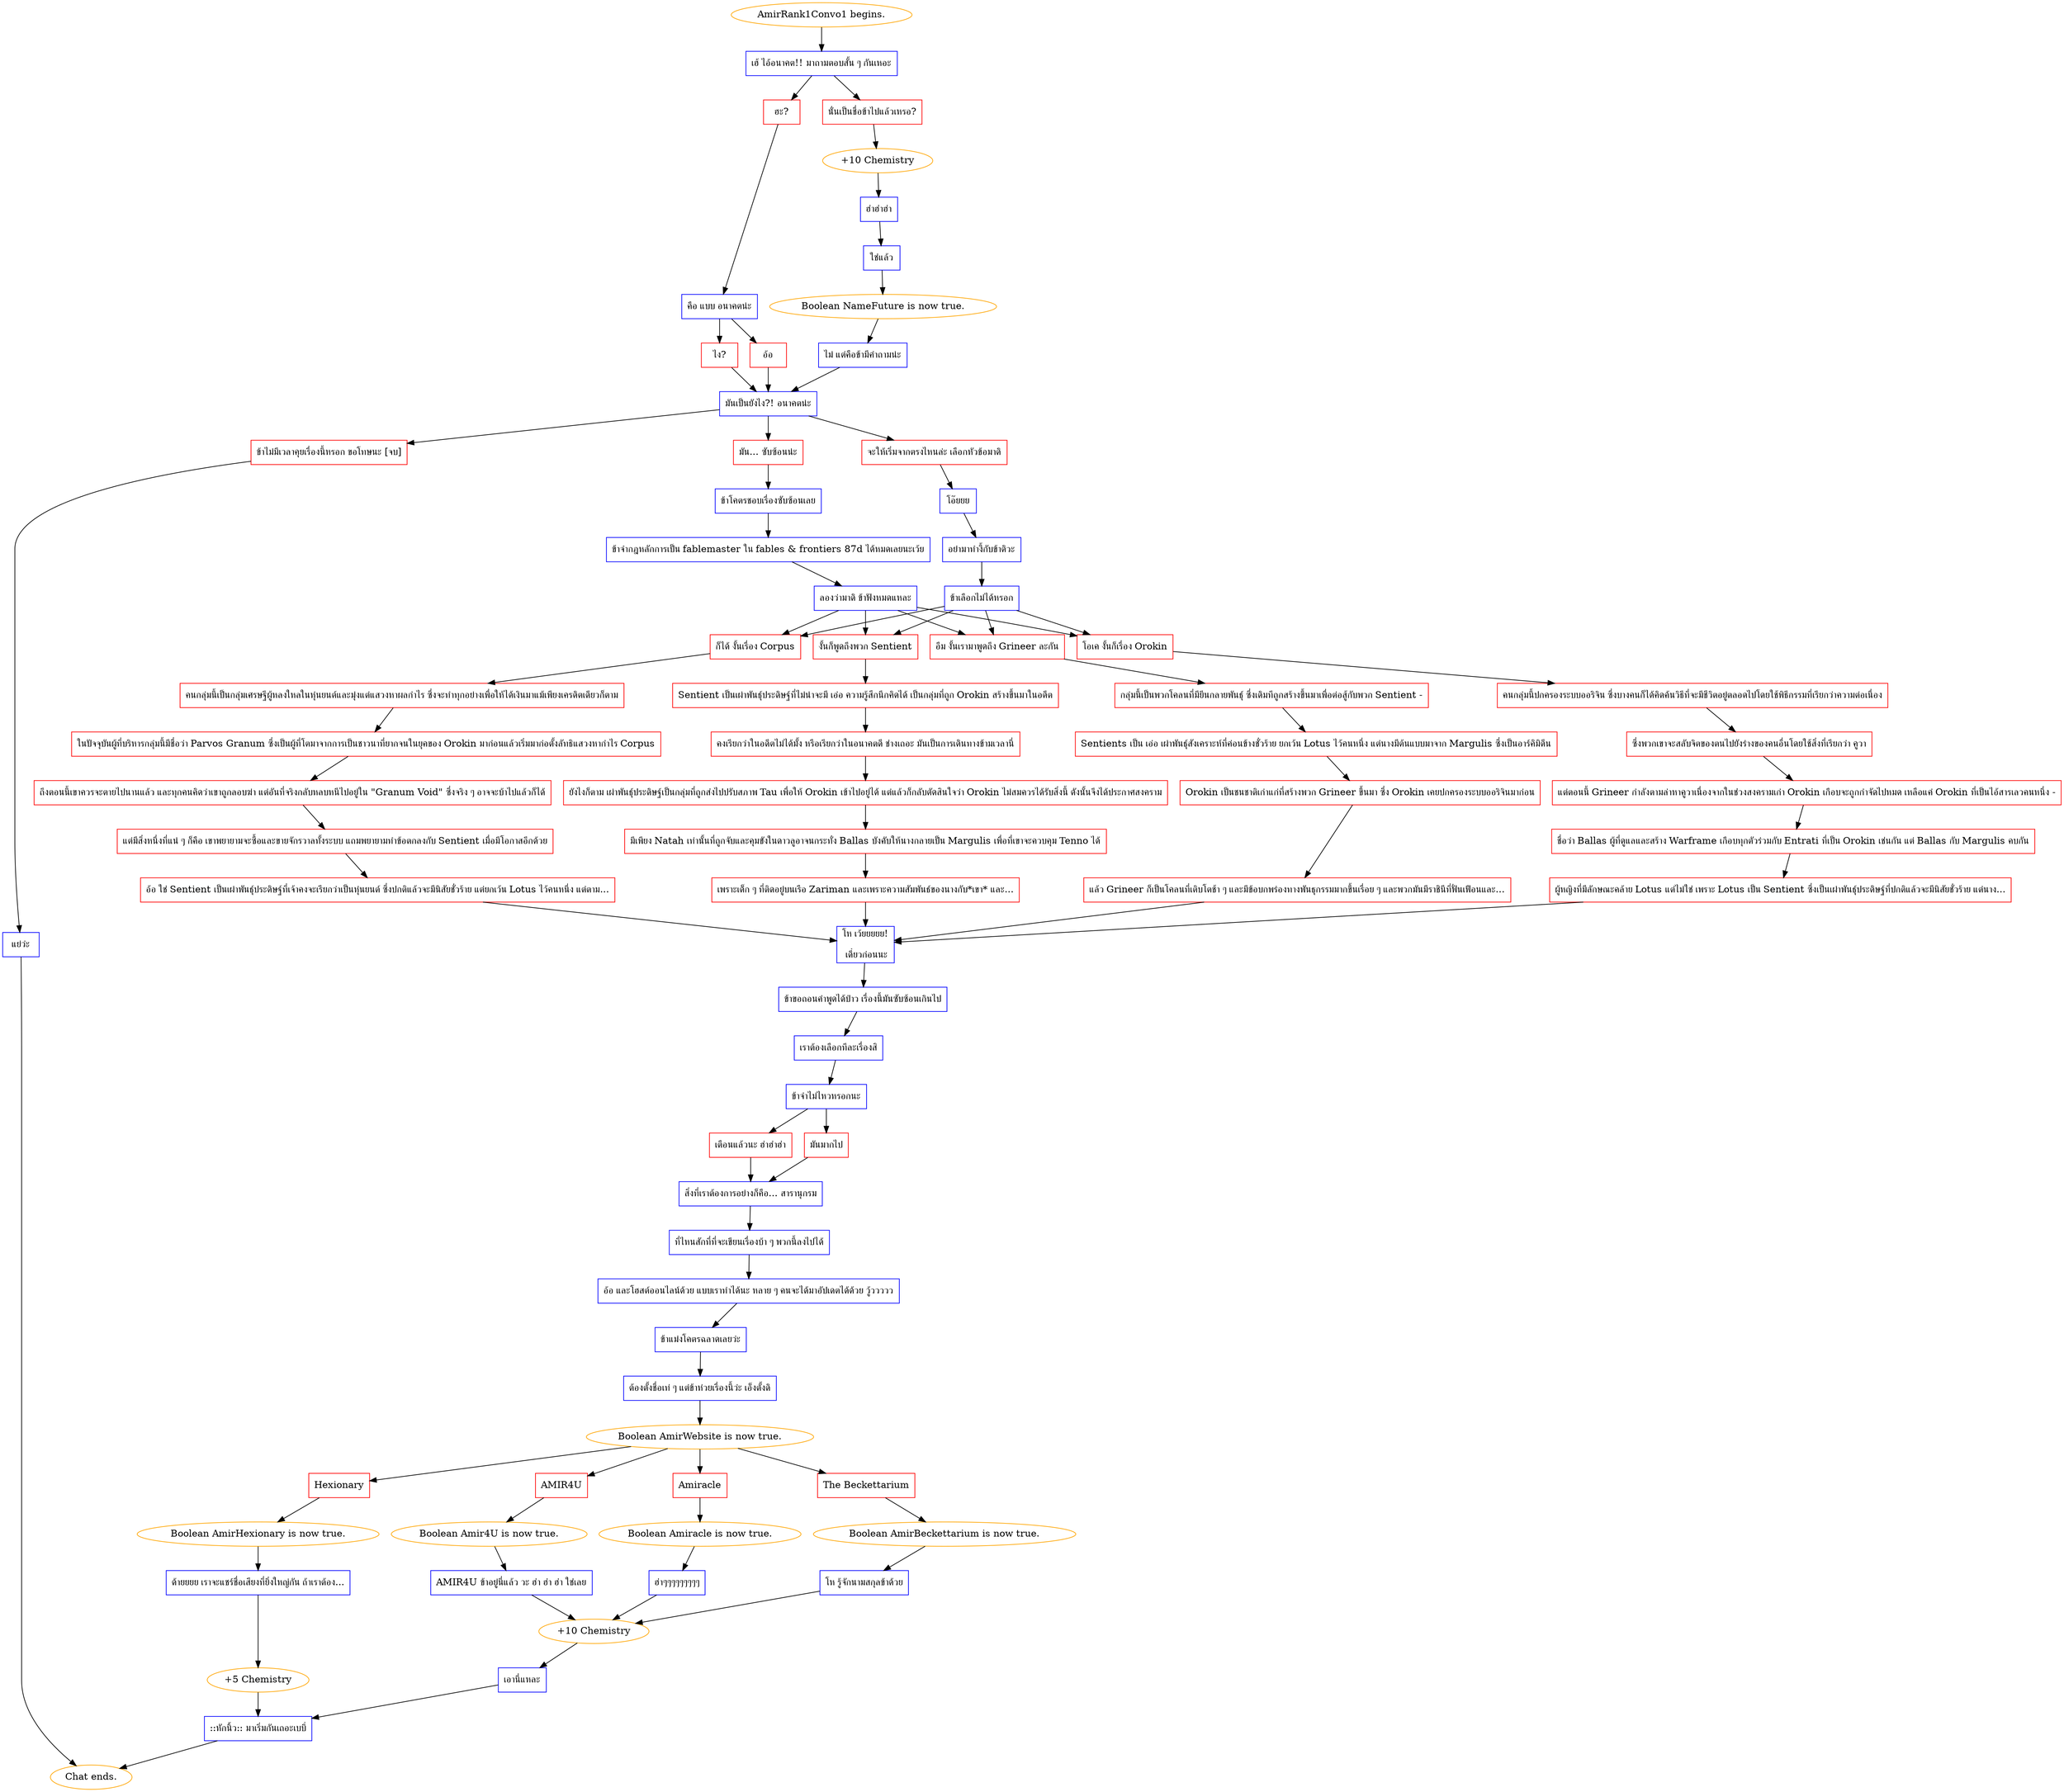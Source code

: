 digraph {
	"AmirRank1Convo1 begins." [color=orange];
		"AmirRank1Convo1 begins." -> j2173147509;
	j2173147509 [label="เฮ้ ไอ้อนาคต!! มาถามตอบสั้น ๆ กันเหอะ",shape=box,color=blue];
		j2173147509 -> j3684548446;
		j2173147509 -> j2247152127;
	j3684548446 [label="ฮะ?",shape=box,color=red];
		j3684548446 -> j3497796492;
	j2247152127 [label="นั่นเป็นชื่อข้าไปแล้วเหรอ?",shape=box,color=red];
		j2247152127 -> j1818355034;
	j3497796492 [label="คือ แบบ อนาคตน่ะ",shape=box,color=blue];
		j3497796492 -> j1227203685;
		j3497796492 -> j3238611543;
	j1818355034 [label="+10 Chemistry",color=orange];
		j1818355034 -> j738878450;
	j1227203685 [label="อ้อ",shape=box,color=red];
		j1227203685 -> j99163546;
	j3238611543 [label="ไง?",shape=box,color=red];
		j3238611543 -> j99163546;
	j738878450 [label="ฮ่าฮ่าฮ่า",shape=box,color=blue];
		j738878450 -> j3594189425;
	j99163546 [label="มันเป็นยังไง?! อนาคตน่ะ",shape=box,color=blue];
		j99163546 -> j3061401867;
		j99163546 -> j1477247130;
		j99163546 -> j3571506366;
	j3594189425 [label="ใช่แล้ว",shape=box,color=blue];
		j3594189425 -> j3247842694;
	j3061401867 [label="จะให้เริ่มจากตรงไหนล่ะ เลือกหัวข้อมาดิ",shape=box,color=red];
		j3061401867 -> j2781664323;
	j1477247130 [label="มัน... ซับซ้อนน่ะ",shape=box,color=red];
		j1477247130 -> j2938266574;
	j3571506366 [label="ข้าไม่มีเวลาคุยเรื่องนี้หรอก ขอโทษนะ [จบ]",shape=box,color=red];
		j3571506366 -> j2549377518;
	j3247842694 [label="Boolean NameFuture is now true.",color=orange];
		j3247842694 -> j1569777125;
	j2781664323 [label="โอ๊ยยย",shape=box,color=blue];
		j2781664323 -> j940792513;
	j2938266574 [label="ข้าโคตรชอบเรื่องซับซ้อนเลย",shape=box,color=blue];
		j2938266574 -> j2054375894;
	j2549377518 [label="แย่ว่ะ",shape=box,color=blue];
		j2549377518 -> "Chat ends.";
	j1569777125 [label="ไม่ แต่คือข้ามีคำถามน่ะ",shape=box,color=blue];
		j1569777125 -> j99163546;
	j940792513 [label="อย่ามาทำงี้กับข้าดิวะ",shape=box,color=blue];
		j940792513 -> j256262661;
	j2054375894 [label="ข้าจำกฎหลักการเป็น fablemaster ใน fables & frontiers 87d ได้หมดเลยนะเว้ย",shape=box,color=blue];
		j2054375894 -> j9065362;
	"Chat ends." [color=orange];
	j256262661 [label="ข้าเลือกไม่ได้หรอก",shape=box,color=blue];
		j256262661 -> j4207527752;
		j256262661 -> j2524095289;
		j256262661 -> j958573757;
		j256262661 -> j3132627737;
	j9065362 [label="ลองว่ามาดิ ข้าฟังหมดแหละ",shape=box,color=blue];
		j9065362 -> j4207527752;
		j9065362 -> j2524095289;
		j9065362 -> j958573757;
		j9065362 -> j3132627737;
	j4207527752 [label="โอเค งั้นก็เรื่อง Orokin",shape=box,color=red];
		j4207527752 -> j2081775096;
	j2524095289 [label="ก็ได้ งั้นเรื่อง Corpus",shape=box,color=red];
		j2524095289 -> j2817381084;
	j958573757 [label="อืม งั้นเรามาพูดถึง Grineer ละกัน",shape=box,color=red];
		j958573757 -> j916628077;
	j3132627737 [label="งั้นก็พูดถึงพวก Sentient",shape=box,color=red];
		j3132627737 -> j3678363247;
	j2081775096 [label="คนกลุ่มนี้ปกครองระบบออริจิน ซึ่งบางคนก็ได้คิดค้นวิธีที่จะมีชีวิตอยู่ตลอดไปโดยใช้พิธีกรรมที่เรียกว่าความต่อเนื่อง",shape=box,color=red];
		j2081775096 -> j2739453725;
	j2817381084 [label="คนกลุ่มนี้เป็นกลุ่มเศรษฐีผู้หลงใหลในหุ่นยนต์และมุ่งแต่แสวงหาผลกำไร ซึ่งจะทำทุกอย่างเพื่อให้ได้เงินมาแม้เพียงเครดิตเดียวก็ตาม",shape=box,color=red];
		j2817381084 -> j1939632876;
	j916628077 [label="กลุ่มนี้เป็นพวกโคลนที่มียีนกลายพันธุ์ ซึ่งเดิมทีถูกสร้างขึ้นมาเพื่อต่อสู้กับพวก Sentient -",shape=box,color=red];
		j916628077 -> j862663737;
	j3678363247 [label="Sentient เป็นเผ่าพันธุ์ประดิษฐ์ที่ไม่น่าจะมี เอ่อ ความรู้สึกนึกคิดได้ เป็นกลุ่มที่ถูก Orokin สร้างขึ้นมาในอดีต",shape=box,color=red];
		j3678363247 -> j3226540597;
	j2739453725 [label="ซึ่งพวกเขาจะสลับจิตของตนไปยังร่างของคนอื่นโดยใช้สิ่งที่เรียกว่า คูวา",shape=box,color=red];
		j2739453725 -> j2069779780;
	j1939632876 [label="ในปัจจุบันผู้ที่บริหารกลุ่มนี้มีชื่อว่า Parvos Granum ซึ่งเป็นผู้ที่โตมาจากการเป็นชาวนาที่ยากจนในยุคของ Orokin มาก่อนแล้วเริ่มมาก่อตั้งลัทธิแสวงหากำไร Corpus",shape=box,color=red];
		j1939632876 -> j2271764269;
	j862663737 [label="Sentients เป็น เอ่อ เผ่าพันธุ์สังเคราะห์ที่ค่อนข้างชั่วร้าย ยกเว้น Lotus ไว้คนหนึ่ง แต่นางมีต้นแบบมาจาก Margulis ซึ่งเป็นอาร์คิมิดีน",shape=box,color=red];
		j862663737 -> j3598032811;
	j3226540597 [label="คงเรียกว่าในอดีตไม่ได้มั้ง หรือเรียกว่าในอนาคตดี ช่างเถอะ มันเป็นการเดินทางข้ามเวลานี่",shape=box,color=red];
		j3226540597 -> j3951846037;
	j2069779780 [label="แต่ตอนนี้ Grineer กำลังตามล่าหาคูวาเนื่องจากในช่วงสงครามเก่า Orokin เกือบจะถูกกำจัดไปหมด เหลือแค่ Orokin ที่เป็นไอ้สารเลวคนหนึ่ง -",shape=box,color=red];
		j2069779780 -> j3976292308;
	j2271764269 [label="ถึงตอนนี้เขาควรจะตายไปนานแล้ว และทุกคนคิดว่าเขาถูกลอบฆ่า แต่อันที่จริงกลับหลบหนีไปอยู่ใน \"Granum Void\" ซึ่งจริง ๆ อาจจะบ้าไปแล้วก็ได้",shape=box,color=red];
		j2271764269 -> j3420245952;
	j3598032811 [label="Orokin เป็นชนชาติเก่าแก่ที่สร้างพวก Grineer ขึ้นมา ซึ่ง Orokin เคยปกครองระบบออริจินมาก่อน",shape=box,color=red];
		j3598032811 -> j2304293072;
	j3951846037 [label="ยังไงก็ตาม เผ่าพันธุ์ประดิษฐ์เป็นกลุ่มที่ถูกส่งไปปรับสภาพ Tau เพื่อให้ Orokin เข้าไปอยู่ได้ แต่แล้วก็กลับตัดสินใจว่า Orokin ไม่สมควรได้รับสิ่งนี้ ดังนั้นจึงได้ประกาศสงคราม",shape=box,color=red];
		j3951846037 -> j3098005015;
	j3976292308 [label="ชื่อว่า Ballas ผู้ที่ดูแลและสร้าง Warframe เกือบทุกตัวร่วมกับ Entrati ที่เป็น Orokin เช่นกัน แต่ Ballas กับ Margulis คบกัน",shape=box,color=red];
		j3976292308 -> j2389610866;
	j3420245952 [label="แต่มีสิ่งหนึ่งที่แน่ ๆ ก็คือ เขาพยายามจะซื้อและขายจักรวาลทั้งระบบ แถมพยายามทำข้อตกลงกับ Sentient เมื่อมีโอกาสอีกด้วย",shape=box,color=red];
		j3420245952 -> j483619576;
	j2304293072 [label="แล้ว Grineer ก็เป็นโคลนที่เติบโตช้า ๆ และมีข้อบกพร่องทางพันธุกรรมมากขึ้นเรื่อย ๆ และพวกมันมีราชินีที่ฟั่นเฟือนและ...",shape=box,color=red];
		j2304293072 -> j2383304884;
	j3098005015 [label="มีเพียง Natah เท่านั้นที่ถูกจับและคุมขังในดาวลูอาจนกระทั่ง Ballas บังคับให้นางกลายเป็น Margulis เพื่อที่เขาจะควบคุม Tenno ได้",shape=box,color=red];
		j3098005015 -> j2497596341;
	j2389610866 [label="ผู้หญิงที่มีลักษณะคล้าย Lotus แต่ไม่ใช่ เพราะ Lotus เป็น Sentient ซึ่งเป็นเผ่าพันธุ์ประดิษฐ์ที่ปกติแล้วจะมีนิสัยชั่วร้าย แต่นาง...",shape=box,color=red];
		j2389610866 -> j2383304884;
	j483619576 [label="อ้อ ใช่ Sentient เป็นเผ่าพันธุ์ประดิษฐ์ที่เจ้าคงจะเรียกว่าเป็นหุ่นยนต์ ซึ่งปกติแล้วจะมีนิสัยชั่วร้าย แต่ยกเว้น Lotus ไว้คนหนึ่ง แต่ตาม...",shape=box,color=red];
		j483619576 -> j2383304884;
	j2383304884 [label="โห เว้ยยยยย!
 เดี๋ยวก่อนนะ",shape=box,color=blue];
		j2383304884 -> j3056895214;
	j2497596341 [label="เพราะเด็ก ๆ ที่ติดอยู่บนเรือ Zariman และเพราะความสัมพันธ์ของนางกับ*เขา* และ...",shape=box,color=red];
		j2497596341 -> j2383304884;
	j3056895214 [label="ข้าขอถอนคำพูดได้ป่าว เรื่องนี้มันซับซ้อนเกินไป",shape=box,color=blue];
		j3056895214 -> j920903151;
	j920903151 [label="เราต้องเลือกทีละเรื่องสิ",shape=box,color=blue];
		j920903151 -> j4187733092;
	j4187733092 [label="ข้าจำไม่ไหวหรอกนะ",shape=box,color=blue];
		j4187733092 -> j3438218541;
		j4187733092 -> j3046898606;
	j3438218541 [label="เตือนแล้วนะ ฮ่าฮ่าฮ่า",shape=box,color=red];
		j3438218541 -> j2108515734;
	j3046898606 [label="มันมากไป",shape=box,color=red];
		j3046898606 -> j2108515734;
	j2108515734 [label="สิ่งที่เราต้องการอย่างก็คือ... สารานุกรม",shape=box,color=blue];
		j2108515734 -> j413123761;
	j413123761 [label="ที่ไหนสักที่ที่จะเขียนเรื่องบ้า ๆ พวกนี้ลงไปได้",shape=box,color=blue];
		j413123761 -> j1394676247;
	j1394676247 [label="อ้อ และโฮสต์ออนไลน์ด้วย แบบเราทำได้นะ หลาย ๆ คนจะได้มาอัปเดตได้ด้วย วู้ววววว",shape=box,color=blue];
		j1394676247 -> j2244838713;
	j2244838713 [label="ข้าแม่งโคตรฉลาดเลยว่ะ",shape=box,color=blue];
		j2244838713 -> j257103333;
	j257103333 [label="ต้องตั้งชื่อเท่ ๆ แต่ข้าห่วยเรื่องนี้ว่ะ เอ็งตั้งดิ",shape=box,color=blue];
		j257103333 -> j3190503031;
	j3190503031 [label="Boolean AmirWebsite is now true.",color=orange];
		j3190503031 -> j1979359593;
		j3190503031 -> j1558999942;
		j3190503031 -> j22643096;
		j3190503031 -> j2440283794;
	j1979359593 [label="Hexionary",shape=box,color=red];
		j1979359593 -> j325537724;
	j1558999942 [label="AMIR4U",shape=box,color=red];
		j1558999942 -> j732909086;
	j22643096 [label="Amiracle",shape=box,color=red];
		j22643096 -> j143376701;
	j2440283794 [label="The Beckettarium",shape=box,color=red];
		j2440283794 -> j1113985367;
	j325537724 [label="Boolean AmirHexionary is now true.",color=orange];
		j325537724 -> j1766333349;
	j732909086 [label="Boolean Amir4U is now true.",color=orange];
		j732909086 -> j914946751;
	j143376701 [label="Boolean Amiracle is now true.",color=orange];
		j143376701 -> j1521623108;
	j1113985367 [label="Boolean AmirBeckettarium is now true.",color=orange];
		j1113985367 -> j3254401193;
	j1766333349 [label="ด้ายยยย เราจะแชร์ชื่อเสียงที่ยิ่งใหญ่กัน ถ้าเราต้อง...",shape=box,color=blue];
		j1766333349 -> j1928286481;
	j914946751 [label="AMIR4U ข้าอยู่นี่แล้ว วะ ฮ่า ฮ่า ฮ่า ใช่เลย",shape=box,color=blue];
		j914946751 -> j2279744680;
	j1521623108 [label="ฮ่าๆๆๆๆๆๆๆๆๆ",shape=box,color=blue];
		j1521623108 -> j2279744680;
	j3254401193 [label="โห รู้จักนามสกุลข้าด้วย",shape=box,color=blue];
		j3254401193 -> j2279744680;
	j1928286481 [label="+5 Chemistry",color=orange];
		j1928286481 -> j2198478890;
	j2279744680 [label="+10 Chemistry",color=orange];
		j2279744680 -> j4165194053;
	j2198478890 [label="::หักนิ้ว:: มาเริ่มกันเถอะเบบี๋",shape=box,color=blue];
		j2198478890 -> "Chat ends.";
	j4165194053 [label="เอานี่แหละ",shape=box,color=blue];
		j4165194053 -> j2198478890;
}